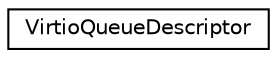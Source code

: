 digraph "类继承关系图"
{
  edge [fontname="Helvetica",fontsize="10",labelfontname="Helvetica",labelfontsize="10"];
  node [fontname="Helvetica",fontsize="10",shape=record];
  rankdir="LR";
  Node0 [label="VirtioQueueDescriptor",height=0.2,width=0.4,color="black", fillcolor="white", style="filled",URL="$d4/dc2/class_virtio_queue_descriptor.html"];
}
